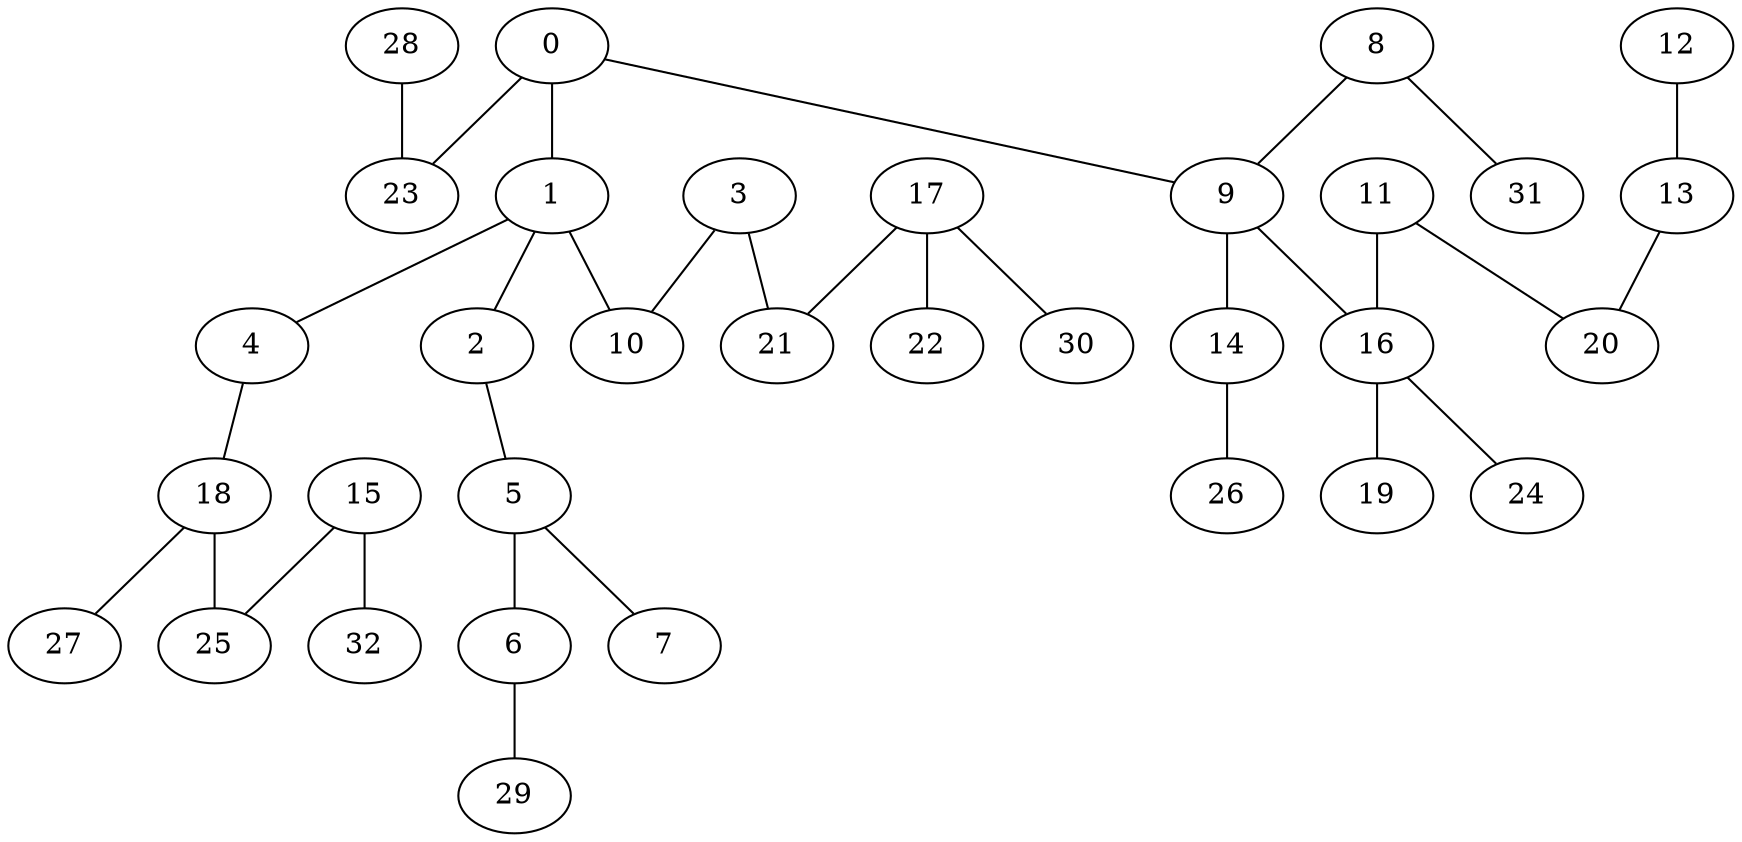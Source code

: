 graph{
28--23	
0 -- 1	
2 -- 5	
1 -- 2	
5 -- 7	
6 -- 29	
17 -- 21	
0 -- 9	
5 -- 6	
11 -- 20	
8 -- 31	
15 -- 25	
18 -- 25	
12 -- 13	
4 -- 18	
13 -- 20	
17 -- 30	
15 -- 32	
1 -- 4	
16 -- 19	
1 -- 10	
16 -- 24
3 -- 21	
18 -- 27	
0 -- 23	
9 -- 16	
8 -- 9	
17 -- 22	
3 -- 10	
11 -- 16	
9 -- 14	
14 -- 26

}